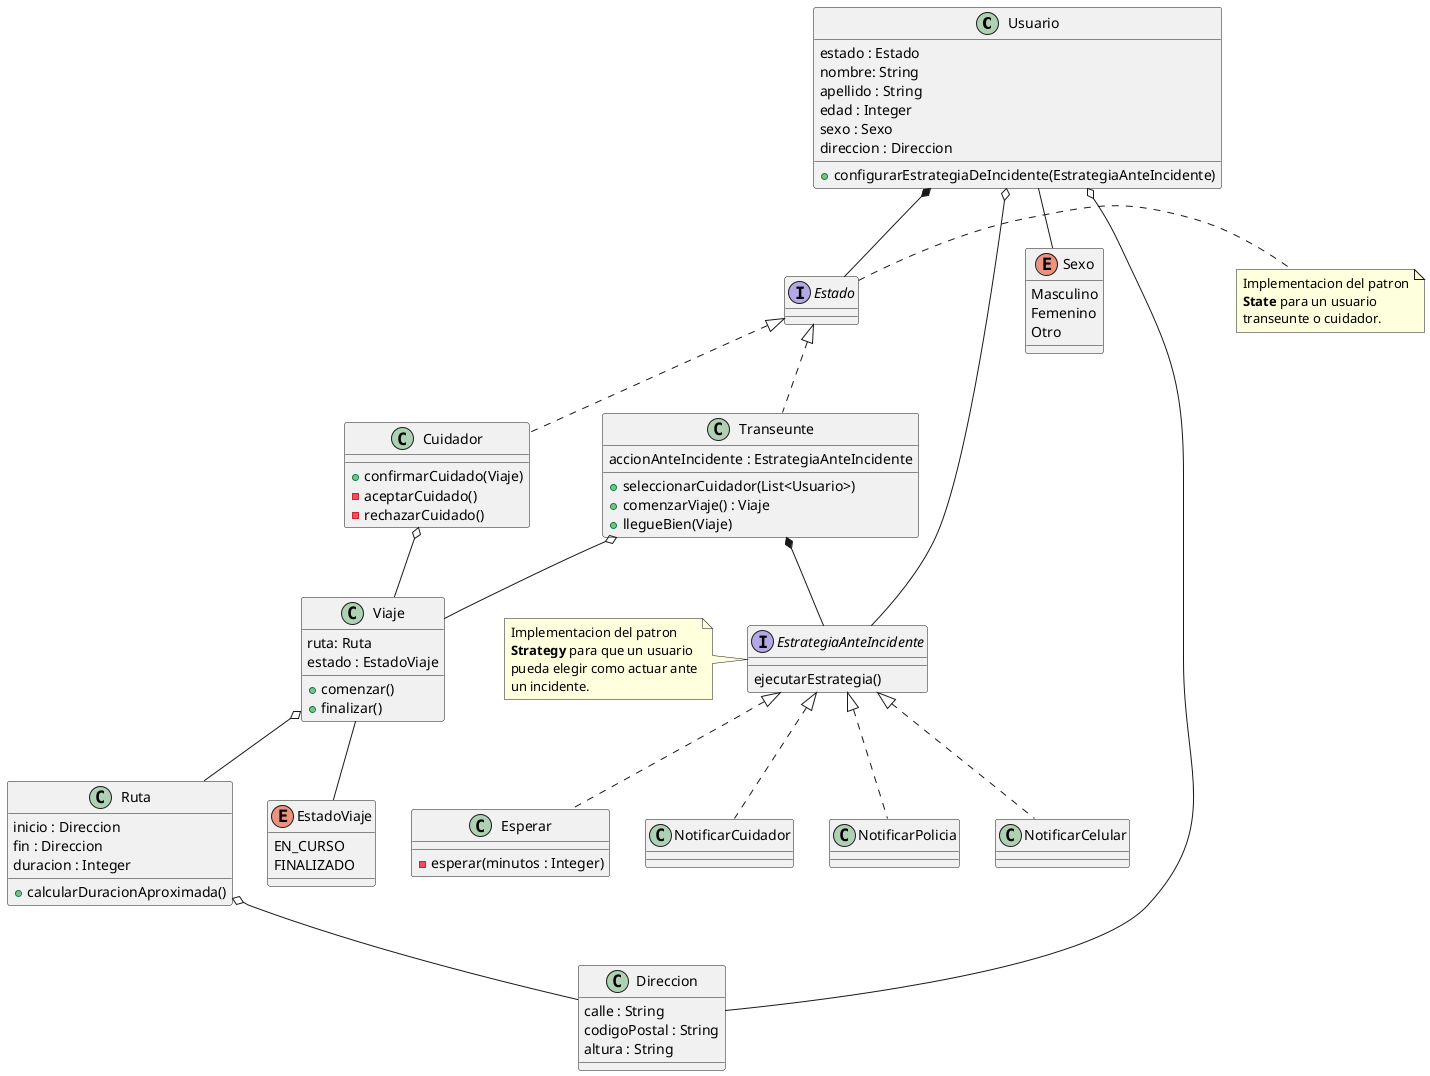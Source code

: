 @startuml
class Usuario{
    estado : Estado
    nombre: String
    apellido : String
    edad : Integer
    sexo : Sexo
    direccion : Direccion
    + configurarEstrategiaDeIncidente(EstrategiaAnteIncidente)
}

enum Sexo{
    Masculino
    Femenino
    Otro
}

interface Estado{
    'TODO: Que metodo podria ir en esta interfaz??'
}

note right of Estado
    Implementacion del patron
    **State** para un usuario
    transeunte o cuidador.
end note

class Transeunte {
    accionAnteIncidente : EstrategiaAnteIncidente

    + seleccionarCuidador(List<Usuario>)
    + comenzarViaje() : Viaje
    + llegueBien(Viaje)
}

class Cuidador {
    + confirmarCuidado(Viaje)
    - aceptarCuidado()
    - rechazarCuidado()
}

class Viaje{
    ruta: Ruta
    estado : EstadoViaje
    + comenzar()
    + finalizar()
}

enum EstadoViaje{
    EN_CURSO
    FINALIZADO
}

class Ruta{
    inicio : Direccion
    fin : Direccion
    duracion : Integer
    + calcularDuracionAproximada()
}

interface EstrategiaAnteIncidente {
    ejecutarEstrategia()
}

note left of EstrategiaAnteIncidente
    Implementacion del patron
    **Strategy** para que un usuario
    pueda elegir como actuar ante
    un incidente.
end note

class NotificarCuidador{}

class NotificarPolicia{}

class NotificarCelular{}

'TODO: Checkear si estan bien parametrizados los minutos'
class Esperar{
    - esperar(minutos : Integer)
}

class Direccion{
    calle : String
    codigoPostal : String
    altura : String
}

Usuario *-- Estado
Usuario o-- Direccion
Usuario o-- EstrategiaAnteIncidente
Usuario -- Sexo

Estado <|.. Transeunte
Estado <|.. Cuidador

Transeunte *-- EstrategiaAnteIncidente

Viaje o-- Ruta
Transeunte o-- Viaje
Cuidador o-- Viaje
Viaje -- EstadoViaje

Ruta o-- Direccion

EstrategiaAnteIncidente <|.. NotificarCuidador
EstrategiaAnteIncidente <|.. NotificarCelular
EstrategiaAnteIncidente <|.. NotificarPolicia
EstrategiaAnteIncidente <|.. Esperar

@enduml